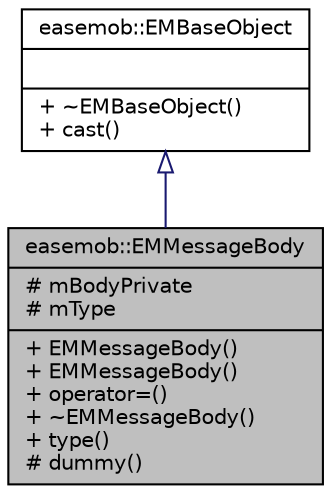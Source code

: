 digraph "easemob::EMMessageBody"
{
  edge [fontname="Helvetica",fontsize="10",labelfontname="Helvetica",labelfontsize="10"];
  node [fontname="Helvetica",fontsize="10",shape=record];
  Node1 [label="{easemob::EMMessageBody\n|# mBodyPrivate\l# mType\l|+ EMMessageBody()\l+ EMMessageBody()\l+ operator=()\l+ ~EMMessageBody()\l+ type()\l# dummy()\l}",height=0.2,width=0.4,color="black", fillcolor="grey75", style="filled" fontcolor="black"];
  Node2 -> Node1 [dir="back",color="midnightblue",fontsize="10",style="solid",arrowtail="onormal",fontname="Helvetica"];
  Node2 [label="{easemob::EMBaseObject\n||+ ~EMBaseObject()\l+ cast()\l}",height=0.2,width=0.4,color="black", fillcolor="white", style="filled",URL="$classeasemob_1_1EMBaseObject.html"];
}
